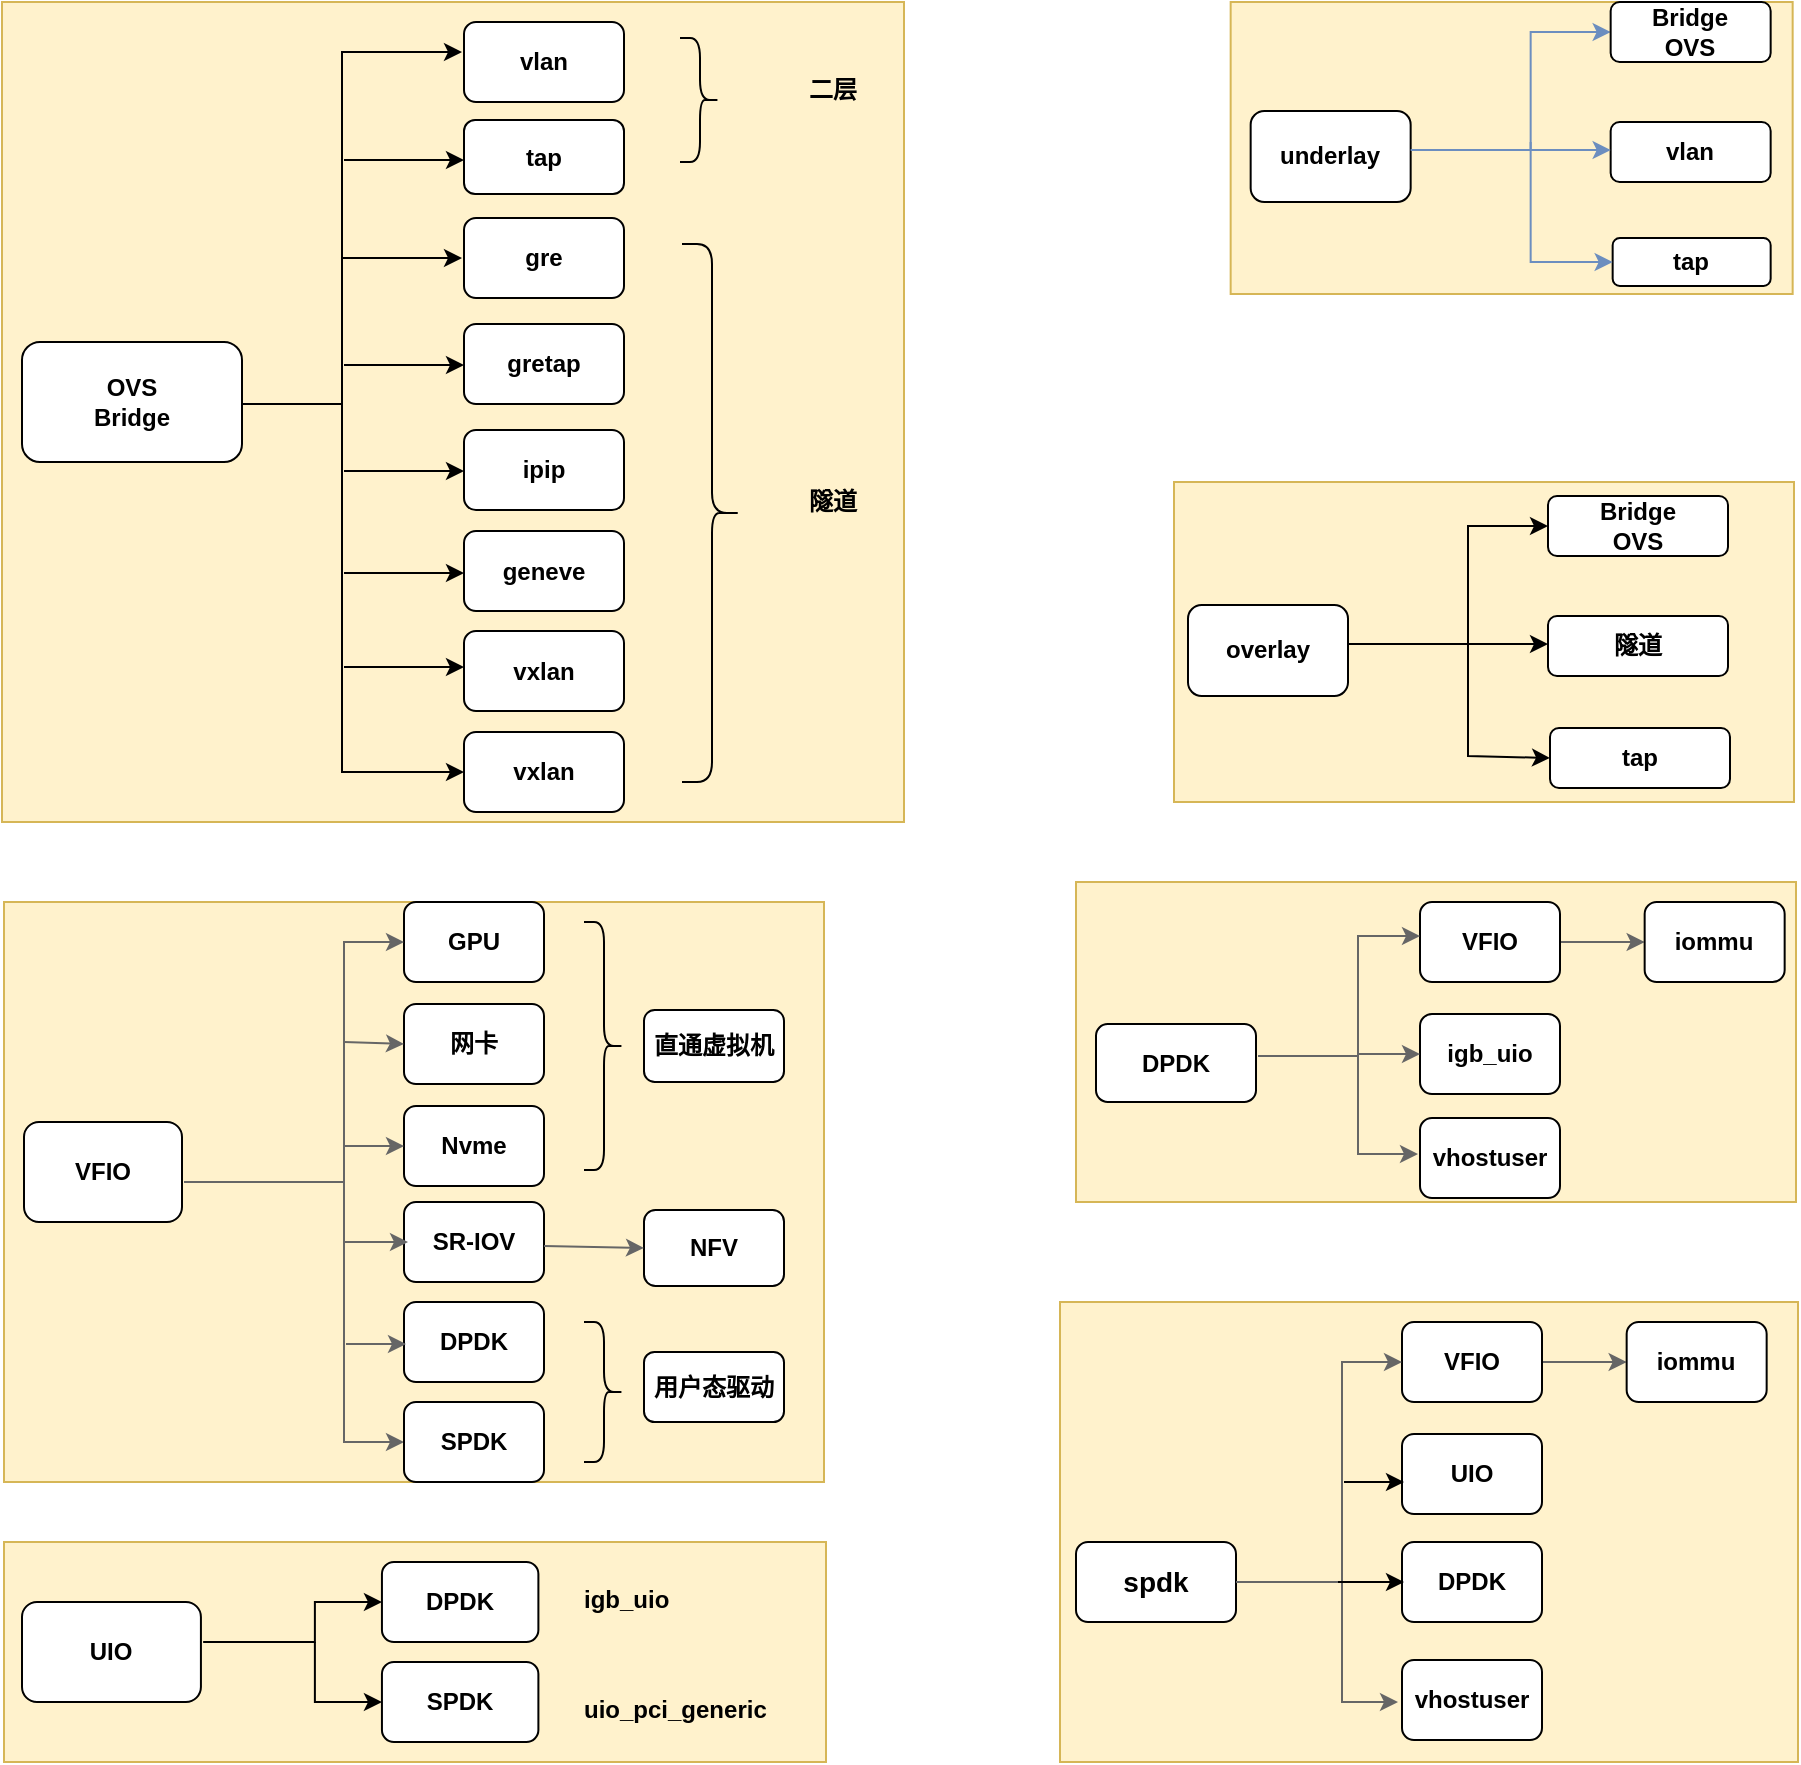 <mxfile version="26.0.11">
  <diagram name="第 1 页" id="yakwvydarUJN9PNss9ac">
    <mxGraphModel dx="1242" dy="803" grid="1" gridSize="10" guides="1" tooltips="1" connect="1" arrows="1" fold="1" page="1" pageScale="1" pageWidth="827" pageHeight="1169" math="0" shadow="0">
      <root>
        <mxCell id="0" />
        <mxCell id="1" parent="0" />
        <mxCell id="azY0l1WAuqeX0dvuz0EE-113" value="" style="group;fillColor=#fff2cc;strokeColor=#d6b656;" vertex="1" connectable="0" parent="1">
          <mxGeometry x="693.33" y="110" width="281" height="146" as="geometry" />
        </mxCell>
        <mxCell id="azY0l1WAuqeX0dvuz0EE-97" value="underlay" style="rounded=1;whiteSpace=wrap;html=1;fontStyle=1;" vertex="1" parent="azY0l1WAuqeX0dvuz0EE-113">
          <mxGeometry x="10" y="54.5" width="80" height="45.5" as="geometry" />
        </mxCell>
        <mxCell id="azY0l1WAuqeX0dvuz0EE-99" value="" style="endArrow=classic;html=1;rounded=0;entryX=0;entryY=0.5;entryDx=0;entryDy=0;fillColor=#dae8fc;strokeColor=#6c8ebf;" edge="1" parent="azY0l1WAuqeX0dvuz0EE-113" target="azY0l1WAuqeX0dvuz0EE-100">
          <mxGeometry width="50" height="50" relative="1" as="geometry">
            <mxPoint x="90" y="74" as="sourcePoint" />
            <mxPoint x="190" y="-1" as="targetPoint" />
            <Array as="points">
              <mxPoint x="120" y="74" />
              <mxPoint x="150" y="74" />
              <mxPoint x="150" y="15" />
            </Array>
          </mxGeometry>
        </mxCell>
        <mxCell id="azY0l1WAuqeX0dvuz0EE-100" value="Bridge&lt;div&gt;OVS&lt;/div&gt;" style="rounded=1;whiteSpace=wrap;html=1;fontStyle=1;" vertex="1" parent="azY0l1WAuqeX0dvuz0EE-113">
          <mxGeometry x="190" width="80" height="30" as="geometry" />
        </mxCell>
        <mxCell id="azY0l1WAuqeX0dvuz0EE-101" value="vlan" style="rounded=1;whiteSpace=wrap;html=1;fontStyle=1;" vertex="1" parent="azY0l1WAuqeX0dvuz0EE-113">
          <mxGeometry x="190" y="60" width="80" height="30" as="geometry" />
        </mxCell>
        <mxCell id="azY0l1WAuqeX0dvuz0EE-103" value="tap" style="rounded=1;whiteSpace=wrap;html=1;fontStyle=1;" vertex="1" parent="azY0l1WAuqeX0dvuz0EE-113">
          <mxGeometry x="191" y="118" width="79" height="24" as="geometry" />
        </mxCell>
        <mxCell id="azY0l1WAuqeX0dvuz0EE-104" value="" style="endArrow=classic;html=1;rounded=0;entryX=0;entryY=0.5;entryDx=0;entryDy=0;fillColor=#dae8fc;strokeColor=#6c8ebf;" edge="1" parent="azY0l1WAuqeX0dvuz0EE-113" target="azY0l1WAuqeX0dvuz0EE-103">
          <mxGeometry width="50" height="50" relative="1" as="geometry">
            <mxPoint x="150" y="70" as="sourcePoint" />
            <mxPoint x="210" y="160" as="targetPoint" />
            <Array as="points">
              <mxPoint x="150" y="130" />
            </Array>
          </mxGeometry>
        </mxCell>
        <mxCell id="azY0l1WAuqeX0dvuz0EE-105" value="" style="endArrow=classic;html=1;rounded=0;fillColor=#dae8fc;strokeColor=#6c8ebf;" edge="1" parent="azY0l1WAuqeX0dvuz0EE-113">
          <mxGeometry width="50" height="50" relative="1" as="geometry">
            <mxPoint x="150" y="74" as="sourcePoint" />
            <mxPoint x="190" y="74" as="targetPoint" />
          </mxGeometry>
        </mxCell>
        <mxCell id="azY0l1WAuqeX0dvuz0EE-127" value="" style="group;fillColor=#fff2cc;strokeColor=#d6b656;" vertex="1" connectable="0" parent="1">
          <mxGeometry x="608" y="760" width="369" height="230" as="geometry" />
        </mxCell>
        <mxCell id="azY0l1WAuqeX0dvuz0EE-89" value="" style="group;fillColor=#fff2cc;strokeColor=#d6b656;container=0;" vertex="1" connectable="0" parent="azY0l1WAuqeX0dvuz0EE-127">
          <mxGeometry width="369" height="230" as="geometry" />
        </mxCell>
        <mxCell id="azY0l1WAuqeX0dvuz0EE-57" value="spdk" style="rounded=1;whiteSpace=wrap;html=1;fontStyle=1;fontSize=14;" vertex="1" parent="azY0l1WAuqeX0dvuz0EE-127">
          <mxGeometry x="8" y="120" width="80" height="40" as="geometry" />
        </mxCell>
        <mxCell id="azY0l1WAuqeX0dvuz0EE-75" value="" style="edgeStyle=orthogonalEdgeStyle;rounded=0;orthogonalLoop=1;jettySize=auto;html=1;fillColor=#f5f5f5;strokeColor=#666666;" edge="1" parent="azY0l1WAuqeX0dvuz0EE-127" source="azY0l1WAuqeX0dvuz0EE-76" target="azY0l1WAuqeX0dvuz0EE-80">
          <mxGeometry relative="1" as="geometry" />
        </mxCell>
        <mxCell id="azY0l1WAuqeX0dvuz0EE-76" value="&lt;font&gt;VFIO&lt;/font&gt;" style="rounded=1;whiteSpace=wrap;html=1;fontStyle=1;" vertex="1" parent="azY0l1WAuqeX0dvuz0EE-127">
          <mxGeometry x="171" y="10" width="70" height="40" as="geometry" />
        </mxCell>
        <mxCell id="azY0l1WAuqeX0dvuz0EE-77" value="&lt;font&gt;UIO&lt;/font&gt;" style="rounded=1;whiteSpace=wrap;html=1;fontStyle=1;" vertex="1" parent="azY0l1WAuqeX0dvuz0EE-127">
          <mxGeometry x="171" y="66" width="70" height="40" as="geometry" />
        </mxCell>
        <mxCell id="azY0l1WAuqeX0dvuz0EE-78" value="" style="endArrow=classic;html=1;rounded=0;entryX=0;entryY=0.5;entryDx=0;entryDy=0;exitX=1;exitY=0.5;exitDx=0;exitDy=0;fillColor=#f5f5f5;strokeColor=#666666;" edge="1" parent="azY0l1WAuqeX0dvuz0EE-127" target="azY0l1WAuqeX0dvuz0EE-76" source="azY0l1WAuqeX0dvuz0EE-57">
          <mxGeometry width="50" height="50" relative="1" as="geometry">
            <mxPoint x="91" y="50" as="sourcePoint" />
            <mxPoint x="141" as="targetPoint" />
            <Array as="points">
              <mxPoint x="141" y="140" />
              <mxPoint x="141" y="90" />
              <mxPoint x="141" y="30" />
            </Array>
          </mxGeometry>
        </mxCell>
        <mxCell id="azY0l1WAuqeX0dvuz0EE-79" value="" style="endArrow=classic;html=1;rounded=0;fillColor=#f5f5f5;strokeColor=#666666;" edge="1" parent="azY0l1WAuqeX0dvuz0EE-127">
          <mxGeometry width="50" height="50" relative="1" as="geometry">
            <mxPoint x="141" y="80" as="sourcePoint" />
            <mxPoint x="169" y="200" as="targetPoint" />
            <Array as="points">
              <mxPoint x="141" y="140" />
              <mxPoint x="141" y="200" />
            </Array>
          </mxGeometry>
        </mxCell>
        <mxCell id="azY0l1WAuqeX0dvuz0EE-80" value="&lt;font&gt;iommu&lt;/font&gt;" style="rounded=1;whiteSpace=wrap;html=1;fontStyle=1;" vertex="1" parent="azY0l1WAuqeX0dvuz0EE-127">
          <mxGeometry x="283.33" y="10" width="70" height="40" as="geometry" />
        </mxCell>
        <mxCell id="azY0l1WAuqeX0dvuz0EE-82" value="&lt;font&gt;vhostuser&lt;/font&gt;" style="rounded=1;whiteSpace=wrap;html=1;fontStyle=1;" vertex="1" parent="azY0l1WAuqeX0dvuz0EE-127">
          <mxGeometry x="171" y="179" width="70" height="40" as="geometry" />
        </mxCell>
        <mxCell id="azY0l1WAuqeX0dvuz0EE-121" value="" style="endArrow=classic;html=1;rounded=0;" edge="1" parent="azY0l1WAuqeX0dvuz0EE-127">
          <mxGeometry width="50" height="50" relative="1" as="geometry">
            <mxPoint x="142" y="90" as="sourcePoint" />
            <mxPoint x="172" y="90" as="targetPoint" />
          </mxGeometry>
        </mxCell>
        <mxCell id="azY0l1WAuqeX0dvuz0EE-122" value="&lt;font&gt;DPDK&lt;/font&gt;" style="rounded=1;whiteSpace=wrap;html=1;fontStyle=1;" vertex="1" parent="azY0l1WAuqeX0dvuz0EE-127">
          <mxGeometry x="171" y="120" width="70" height="40" as="geometry" />
        </mxCell>
        <mxCell id="azY0l1WAuqeX0dvuz0EE-125" value="" style="endArrow=classic;html=1;rounded=0;" edge="1" parent="azY0l1WAuqeX0dvuz0EE-127">
          <mxGeometry width="50" height="50" relative="1" as="geometry">
            <mxPoint x="139" y="140" as="sourcePoint" />
            <mxPoint x="172" y="140" as="targetPoint" />
          </mxGeometry>
        </mxCell>
        <mxCell id="azY0l1WAuqeX0dvuz0EE-133" value="" style="group" vertex="1" connectable="0" parent="1">
          <mxGeometry x="80" y="880" width="411" height="110" as="geometry" />
        </mxCell>
        <mxCell id="azY0l1WAuqeX0dvuz0EE-87" value="" style="group;fillColor=#fff2cc;strokeColor=#d6b656;container=0;" vertex="1" connectable="0" parent="azY0l1WAuqeX0dvuz0EE-133">
          <mxGeometry width="411" height="110" as="geometry" />
        </mxCell>
        <mxCell id="azY0l1WAuqeX0dvuz0EE-50" value="UIO" style="rounded=1;whiteSpace=wrap;html=1;fontStyle=1" vertex="1" parent="azY0l1WAuqeX0dvuz0EE-133">
          <mxGeometry x="9" y="30" width="89.46" height="50" as="geometry" />
        </mxCell>
        <mxCell id="azY0l1WAuqeX0dvuz0EE-51" value="DPDK" style="rounded=1;whiteSpace=wrap;html=1;fontStyle=1" vertex="1" parent="azY0l1WAuqeX0dvuz0EE-133">
          <mxGeometry x="188.971" y="10" width="78.223" height="40" as="geometry" />
        </mxCell>
        <mxCell id="azY0l1WAuqeX0dvuz0EE-52" value="SPDK" style="rounded=1;whiteSpace=wrap;html=1;fontStyle=1" vertex="1" parent="azY0l1WAuqeX0dvuz0EE-133">
          <mxGeometry x="188.971" y="60" width="78.223" height="40" as="geometry" />
        </mxCell>
        <mxCell id="azY0l1WAuqeX0dvuz0EE-53" value="uio_pci_generic" style="text;whiteSpace=wrap;fontStyle=1" vertex="1" parent="azY0l1WAuqeX0dvuz0EE-133">
          <mxGeometry x="288.43" y="70" width="100.573" height="30" as="geometry" />
        </mxCell>
        <mxCell id="azY0l1WAuqeX0dvuz0EE-54" value="igb_uio" style="text;whiteSpace=wrap;fontStyle=1" vertex="1" parent="azY0l1WAuqeX0dvuz0EE-133">
          <mxGeometry x="288.427" y="15" width="100.573" height="30" as="geometry" />
        </mxCell>
        <mxCell id="azY0l1WAuqeX0dvuz0EE-55" value="" style="endArrow=classic;html=1;rounded=0;entryX=0;entryY=0.5;entryDx=0;entryDy=0;" edge="1" parent="azY0l1WAuqeX0dvuz0EE-133" target="azY0l1WAuqeX0dvuz0EE-51">
          <mxGeometry width="50" height="50" relative="1" as="geometry">
            <mxPoint x="99.573" y="50" as="sourcePoint" />
            <mxPoint x="155.447" as="targetPoint" />
            <Array as="points">
              <mxPoint x="155.447" y="50" />
              <mxPoint x="155.447" y="30" />
            </Array>
          </mxGeometry>
        </mxCell>
        <mxCell id="azY0l1WAuqeX0dvuz0EE-56" value="" style="endArrow=classic;html=1;rounded=0;" edge="1" parent="azY0l1WAuqeX0dvuz0EE-133">
          <mxGeometry width="50" height="50" relative="1" as="geometry">
            <mxPoint x="155.447" y="50" as="sourcePoint" />
            <mxPoint x="188.971" y="80" as="targetPoint" />
            <Array as="points">
              <mxPoint x="155.447" y="80" />
            </Array>
          </mxGeometry>
        </mxCell>
        <mxCell id="azY0l1WAuqeX0dvuz0EE-134" value="" style="group" vertex="1" connectable="0" parent="1">
          <mxGeometry x="662" y="350" width="310" height="160" as="geometry" />
        </mxCell>
        <mxCell id="azY0l1WAuqeX0dvuz0EE-115" value="" style="group;fillColor=#fff2cc;strokeColor=#d6b656;container=0;" vertex="1" connectable="0" parent="azY0l1WAuqeX0dvuz0EE-134">
          <mxGeometry x="3" width="310" height="160" as="geometry" />
        </mxCell>
        <mxCell id="azY0l1WAuqeX0dvuz0EE-106" value="overlay" style="rounded=1;whiteSpace=wrap;html=1;fontStyle=1" vertex="1" parent="azY0l1WAuqeX0dvuz0EE-134">
          <mxGeometry x="10" y="61.5" width="80" height="45.5" as="geometry" />
        </mxCell>
        <mxCell id="azY0l1WAuqeX0dvuz0EE-107" value="" style="endArrow=classic;html=1;rounded=0;entryX=0;entryY=0.5;entryDx=0;entryDy=0;" edge="1" parent="azY0l1WAuqeX0dvuz0EE-134" target="azY0l1WAuqeX0dvuz0EE-108">
          <mxGeometry width="50" height="50" relative="1" as="geometry">
            <mxPoint x="90" y="81" as="sourcePoint" />
            <mxPoint x="190" y="6" as="targetPoint" />
            <Array as="points">
              <mxPoint x="120" y="81" />
              <mxPoint x="150" y="81" />
              <mxPoint x="150" y="22" />
            </Array>
          </mxGeometry>
        </mxCell>
        <mxCell id="azY0l1WAuqeX0dvuz0EE-108" value="Bridge&lt;div&gt;OVS&lt;/div&gt;" style="rounded=1;whiteSpace=wrap;html=1;fontStyle=1" vertex="1" parent="azY0l1WAuqeX0dvuz0EE-134">
          <mxGeometry x="190" y="7" width="90" height="30" as="geometry" />
        </mxCell>
        <mxCell id="azY0l1WAuqeX0dvuz0EE-109" value="隧道" style="rounded=1;whiteSpace=wrap;html=1;fontStyle=1" vertex="1" parent="azY0l1WAuqeX0dvuz0EE-134">
          <mxGeometry x="190" y="67" width="90" height="30" as="geometry" />
        </mxCell>
        <mxCell id="azY0l1WAuqeX0dvuz0EE-110" value="tap" style="rounded=1;whiteSpace=wrap;html=1;fontStyle=1" vertex="1" parent="azY0l1WAuqeX0dvuz0EE-134">
          <mxGeometry x="191" y="123" width="90" height="30" as="geometry" />
        </mxCell>
        <mxCell id="azY0l1WAuqeX0dvuz0EE-111" value="" style="endArrow=classic;html=1;rounded=0;entryX=0;entryY=0.5;entryDx=0;entryDy=0;" edge="1" parent="azY0l1WAuqeX0dvuz0EE-134" target="azY0l1WAuqeX0dvuz0EE-110">
          <mxGeometry width="50" height="50" relative="1" as="geometry">
            <mxPoint x="150" y="77" as="sourcePoint" />
            <mxPoint x="210" y="167" as="targetPoint" />
            <Array as="points">
              <mxPoint x="150" y="137" />
            </Array>
          </mxGeometry>
        </mxCell>
        <mxCell id="azY0l1WAuqeX0dvuz0EE-112" value="" style="endArrow=classic;html=1;rounded=0;" edge="1" parent="azY0l1WAuqeX0dvuz0EE-134">
          <mxGeometry width="50" height="50" relative="1" as="geometry">
            <mxPoint x="150" y="81" as="sourcePoint" />
            <mxPoint x="190" y="81" as="targetPoint" />
          </mxGeometry>
        </mxCell>
        <mxCell id="azY0l1WAuqeX0dvuz0EE-135" value="" style="group" vertex="1" connectable="0" parent="1">
          <mxGeometry x="80" y="560" width="410" height="290" as="geometry" />
        </mxCell>
        <mxCell id="azY0l1WAuqeX0dvuz0EE-98" value="" style="group;fillColor=#fff2cc;strokeColor=#d6b656;container=0;" vertex="1" connectable="0" parent="azY0l1WAuqeX0dvuz0EE-135">
          <mxGeometry width="410" height="290" as="geometry" />
        </mxCell>
        <mxCell id="azY0l1WAuqeX0dvuz0EE-35" value="VFIO" style="rounded=1;whiteSpace=wrap;html=1;fontStyle=1;" vertex="1" parent="azY0l1WAuqeX0dvuz0EE-135">
          <mxGeometry x="10" y="110" width="79" height="50" as="geometry" />
        </mxCell>
        <mxCell id="azY0l1WAuqeX0dvuz0EE-36" value="GPU" style="rounded=1;whiteSpace=wrap;html=1;fontStyle=1;" vertex="1" parent="azY0l1WAuqeX0dvuz0EE-135">
          <mxGeometry x="200" width="70" height="40" as="geometry" />
        </mxCell>
        <mxCell id="azY0l1WAuqeX0dvuz0EE-37" value="网卡" style="rounded=1;whiteSpace=wrap;html=1;fontStyle=1;" vertex="1" parent="azY0l1WAuqeX0dvuz0EE-135">
          <mxGeometry x="200" y="51" width="70" height="40" as="geometry" />
        </mxCell>
        <mxCell id="azY0l1WAuqeX0dvuz0EE-38" value="Nvme" style="rounded=1;whiteSpace=wrap;html=1;fontStyle=1;" vertex="1" parent="azY0l1WAuqeX0dvuz0EE-135">
          <mxGeometry x="200" y="102" width="70" height="40" as="geometry" />
        </mxCell>
        <mxCell id="azY0l1WAuqeX0dvuz0EE-39" value="SR-IOV" style="rounded=1;whiteSpace=wrap;html=1;fontStyle=1;" vertex="1" parent="azY0l1WAuqeX0dvuz0EE-135">
          <mxGeometry x="200" y="150" width="70" height="40" as="geometry" />
        </mxCell>
        <mxCell id="azY0l1WAuqeX0dvuz0EE-40" value="DPDK" style="rounded=1;whiteSpace=wrap;html=1;fontStyle=1;" vertex="1" parent="azY0l1WAuqeX0dvuz0EE-135">
          <mxGeometry x="200" y="200" width="70" height="40" as="geometry" />
        </mxCell>
        <mxCell id="azY0l1WAuqeX0dvuz0EE-41" value="" style="endArrow=classic;html=1;rounded=0;entryX=0;entryY=0.5;entryDx=0;entryDy=0;fontStyle=1;fillColor=#f5f5f5;strokeColor=#666666;" edge="1" parent="azY0l1WAuqeX0dvuz0EE-135" target="azY0l1WAuqeX0dvuz0EE-36">
          <mxGeometry width="50" height="50" relative="1" as="geometry">
            <mxPoint x="90" y="140" as="sourcePoint" />
            <mxPoint x="140" y="30" as="targetPoint" />
            <Array as="points">
              <mxPoint x="170" y="140" />
              <mxPoint x="170" y="70" />
              <mxPoint x="170" y="20" />
            </Array>
          </mxGeometry>
        </mxCell>
        <mxCell id="azY0l1WAuqeX0dvuz0EE-42" value="" style="endArrow=classic;html=1;rounded=0;entryX=0;entryY=0.5;entryDx=0;entryDy=0;fontStyle=1;fillColor=#f5f5f5;strokeColor=#666666;" edge="1" parent="azY0l1WAuqeX0dvuz0EE-135" target="azY0l1WAuqeX0dvuz0EE-43">
          <mxGeometry width="50" height="50" relative="1" as="geometry">
            <mxPoint x="170" y="140" as="sourcePoint" />
            <mxPoint x="150" y="250" as="targetPoint" />
            <Array as="points">
              <mxPoint x="170" y="220" />
              <mxPoint x="170" y="270" />
            </Array>
          </mxGeometry>
        </mxCell>
        <mxCell id="azY0l1WAuqeX0dvuz0EE-43" value="SPDK" style="rounded=1;whiteSpace=wrap;html=1;fontStyle=1;" vertex="1" parent="azY0l1WAuqeX0dvuz0EE-135">
          <mxGeometry x="200" y="250" width="70" height="40" as="geometry" />
        </mxCell>
        <mxCell id="azY0l1WAuqeX0dvuz0EE-44" value="" style="endArrow=classic;html=1;rounded=0;entryX=0;entryY=0.5;entryDx=0;entryDy=0;fontStyle=1;fillColor=#f5f5f5;strokeColor=#666666;" edge="1" parent="azY0l1WAuqeX0dvuz0EE-135" target="azY0l1WAuqeX0dvuz0EE-37">
          <mxGeometry width="50" height="50" relative="1" as="geometry">
            <mxPoint x="170" y="70" as="sourcePoint" />
            <mxPoint x="420" y="40" as="targetPoint" />
          </mxGeometry>
        </mxCell>
        <mxCell id="azY0l1WAuqeX0dvuz0EE-45" value="" style="endArrow=classic;html=1;rounded=0;fontStyle=1;fillColor=#f5f5f5;strokeColor=#666666;" edge="1" parent="azY0l1WAuqeX0dvuz0EE-135">
          <mxGeometry width="50" height="50" relative="1" as="geometry">
            <mxPoint x="170" y="122" as="sourcePoint" />
            <mxPoint x="200" y="122" as="targetPoint" />
          </mxGeometry>
        </mxCell>
        <mxCell id="azY0l1WAuqeX0dvuz0EE-46" value="" style="endArrow=classic;html=1;rounded=0;entryX=0;entryY=0.5;entryDx=0;entryDy=0;fontStyle=1;fillColor=#f5f5f5;strokeColor=#666666;" edge="1" parent="azY0l1WAuqeX0dvuz0EE-135">
          <mxGeometry width="50" height="50" relative="1" as="geometry">
            <mxPoint x="170" y="170" as="sourcePoint" />
            <mxPoint x="202" y="170" as="targetPoint" />
          </mxGeometry>
        </mxCell>
        <mxCell id="azY0l1WAuqeX0dvuz0EE-49" value="" style="endArrow=classic;html=1;rounded=0;fontStyle=1;fillColor=#f5f5f5;strokeColor=#666666;" edge="1" parent="azY0l1WAuqeX0dvuz0EE-135">
          <mxGeometry width="50" height="50" relative="1" as="geometry">
            <mxPoint x="171" y="221" as="sourcePoint" />
            <mxPoint x="201" y="221" as="targetPoint" />
          </mxGeometry>
        </mxCell>
        <mxCell id="azY0l1WAuqeX0dvuz0EE-91" value="NFV" style="rounded=1;whiteSpace=wrap;html=1;fontStyle=1;" vertex="1" parent="azY0l1WAuqeX0dvuz0EE-135">
          <mxGeometry x="320" y="154" width="70" height="38" as="geometry" />
        </mxCell>
        <mxCell id="azY0l1WAuqeX0dvuz0EE-93" value="" style="endArrow=classic;html=1;rounded=0;fontStyle=1;entryX=0;entryY=0.5;entryDx=0;entryDy=0;fillColor=#f5f5f5;strokeColor=#666666;" edge="1" parent="azY0l1WAuqeX0dvuz0EE-135" target="azY0l1WAuqeX0dvuz0EE-91">
          <mxGeometry width="50" height="50" relative="1" as="geometry">
            <mxPoint x="270" y="172" as="sourcePoint" />
            <mxPoint x="300" y="172" as="targetPoint" />
          </mxGeometry>
        </mxCell>
        <mxCell id="azY0l1WAuqeX0dvuz0EE-128" value="" style="shape=curlyBracket;whiteSpace=wrap;html=1;rounded=1;flipH=1;labelPosition=right;verticalLabelPosition=middle;align=left;verticalAlign=middle;" vertex="1" parent="azY0l1WAuqeX0dvuz0EE-135">
          <mxGeometry x="290" y="10" width="20" height="124" as="geometry" />
        </mxCell>
        <mxCell id="azY0l1WAuqeX0dvuz0EE-129" value="" style="shape=curlyBracket;whiteSpace=wrap;html=1;rounded=1;flipH=1;labelPosition=right;verticalLabelPosition=middle;align=left;verticalAlign=middle;" vertex="1" parent="azY0l1WAuqeX0dvuz0EE-135">
          <mxGeometry x="290" y="210" width="20" height="70" as="geometry" />
        </mxCell>
        <mxCell id="azY0l1WAuqeX0dvuz0EE-131" value="直通虚拟机" style="rounded=1;whiteSpace=wrap;html=1;fontStyle=1;" vertex="1" parent="azY0l1WAuqeX0dvuz0EE-135">
          <mxGeometry x="320" y="54" width="70" height="36" as="geometry" />
        </mxCell>
        <mxCell id="azY0l1WAuqeX0dvuz0EE-132" value="用户态驱动" style="rounded=1;whiteSpace=wrap;html=1;fontStyle=1;" vertex="1" parent="azY0l1WAuqeX0dvuz0EE-135">
          <mxGeometry x="320" y="225" width="70" height="35" as="geometry" />
        </mxCell>
        <mxCell id="azY0l1WAuqeX0dvuz0EE-136" value="" style="group" vertex="1" connectable="0" parent="1">
          <mxGeometry x="79" y="110" width="451" height="410" as="geometry" />
        </mxCell>
        <mxCell id="azY0l1WAuqeX0dvuz0EE-33" value="" style="group;fillColor=#fff2cc;strokeColor=#d6b656;container=0;" vertex="1" connectable="0" parent="azY0l1WAuqeX0dvuz0EE-136">
          <mxGeometry width="451" height="410" as="geometry" />
        </mxCell>
        <mxCell id="azY0l1WAuqeX0dvuz0EE-2" value="&lt;b&gt;OVS&lt;/b&gt;&lt;div&gt;&lt;b&gt;Bridge&lt;/b&gt;&lt;/div&gt;" style="rounded=1;whiteSpace=wrap;html=1;" vertex="1" parent="azY0l1WAuqeX0dvuz0EE-136">
          <mxGeometry x="10" y="170" width="110" height="60" as="geometry" />
        </mxCell>
        <mxCell id="azY0l1WAuqeX0dvuz0EE-3" value="vlan" style="rounded=1;whiteSpace=wrap;html=1;fontStyle=1" vertex="1" parent="azY0l1WAuqeX0dvuz0EE-136">
          <mxGeometry x="231" y="10" width="80" height="40" as="geometry" />
        </mxCell>
        <mxCell id="azY0l1WAuqeX0dvuz0EE-6" value="tap" style="rounded=1;whiteSpace=wrap;html=1;fontStyle=1" vertex="1" parent="azY0l1WAuqeX0dvuz0EE-136">
          <mxGeometry x="231" y="59" width="80" height="37" as="geometry" />
        </mxCell>
        <mxCell id="azY0l1WAuqeX0dvuz0EE-7" value="gre" style="rounded=1;whiteSpace=wrap;html=1;fontStyle=1" vertex="1" parent="azY0l1WAuqeX0dvuz0EE-136">
          <mxGeometry x="231" y="108" width="80" height="40" as="geometry" />
        </mxCell>
        <mxCell id="azY0l1WAuqeX0dvuz0EE-8" value="gretap" style="rounded=1;whiteSpace=wrap;html=1;fontStyle=1" vertex="1" parent="azY0l1WAuqeX0dvuz0EE-136">
          <mxGeometry x="231" y="161" width="80" height="40" as="geometry" />
        </mxCell>
        <mxCell id="azY0l1WAuqeX0dvuz0EE-9" value="geneve" style="rounded=1;whiteSpace=wrap;html=1;fontStyle=1" vertex="1" parent="azY0l1WAuqeX0dvuz0EE-136">
          <mxGeometry x="231" y="264.5" width="80" height="40" as="geometry" />
        </mxCell>
        <mxCell id="azY0l1WAuqeX0dvuz0EE-10" value="vxlan" style="rounded=1;whiteSpace=wrap;html=1;fontStyle=1" vertex="1" parent="azY0l1WAuqeX0dvuz0EE-136">
          <mxGeometry x="231" y="314.5" width="80" height="40" as="geometry" />
        </mxCell>
        <mxCell id="azY0l1WAuqeX0dvuz0EE-11" value="vxlan" style="rounded=1;whiteSpace=wrap;html=1;fontStyle=1" vertex="1" parent="azY0l1WAuqeX0dvuz0EE-136">
          <mxGeometry x="231" y="365" width="80" height="40" as="geometry" />
        </mxCell>
        <mxCell id="azY0l1WAuqeX0dvuz0EE-12" value="ipip" style="rounded=1;whiteSpace=wrap;html=1;fontStyle=1" vertex="1" parent="azY0l1WAuqeX0dvuz0EE-136">
          <mxGeometry x="231" y="214" width="80" height="40" as="geometry" />
        </mxCell>
        <mxCell id="azY0l1WAuqeX0dvuz0EE-13" value="" style="edgeStyle=orthogonalEdgeStyle;rounded=0;orthogonalLoop=1;jettySize=auto;html=1;" edge="1" parent="azY0l1WAuqeX0dvuz0EE-136">
          <mxGeometry relative="1" as="geometry">
            <mxPoint x="120" y="201" as="sourcePoint" />
            <mxPoint x="230" y="25" as="targetPoint" />
            <Array as="points">
              <mxPoint x="170" y="201" />
              <mxPoint x="170" y="25" />
            </Array>
          </mxGeometry>
        </mxCell>
        <mxCell id="azY0l1WAuqeX0dvuz0EE-15" value="" style="endArrow=classic;html=1;rounded=0;entryX=0;entryY=0.5;entryDx=0;entryDy=0;" edge="1" parent="azY0l1WAuqeX0dvuz0EE-136" target="azY0l1WAuqeX0dvuz0EE-11">
          <mxGeometry width="50" height="50" relative="1" as="geometry">
            <mxPoint x="170" y="200" as="sourcePoint" />
            <mxPoint x="130" y="390" as="targetPoint" />
            <Array as="points">
              <mxPoint x="170" y="385" />
            </Array>
          </mxGeometry>
        </mxCell>
        <mxCell id="azY0l1WAuqeX0dvuz0EE-16" value="" style="endArrow=classic;html=1;rounded=0;" edge="1" parent="azY0l1WAuqeX0dvuz0EE-136">
          <mxGeometry width="50" height="50" relative="1" as="geometry">
            <mxPoint x="170" y="128" as="sourcePoint" />
            <mxPoint x="230" y="128" as="targetPoint" />
          </mxGeometry>
        </mxCell>
        <mxCell id="azY0l1WAuqeX0dvuz0EE-18" value="" style="endArrow=classic;html=1;rounded=0;" edge="1" parent="azY0l1WAuqeX0dvuz0EE-136">
          <mxGeometry width="50" height="50" relative="1" as="geometry">
            <mxPoint x="171" y="181.5" as="sourcePoint" />
            <mxPoint x="231" y="181.5" as="targetPoint" />
          </mxGeometry>
        </mxCell>
        <mxCell id="azY0l1WAuqeX0dvuz0EE-21" value="" style="endArrow=classic;html=1;rounded=0;" edge="1" parent="azY0l1WAuqeX0dvuz0EE-136">
          <mxGeometry width="50" height="50" relative="1" as="geometry">
            <mxPoint x="171" y="79" as="sourcePoint" />
            <mxPoint x="231" y="79" as="targetPoint" />
          </mxGeometry>
        </mxCell>
        <mxCell id="azY0l1WAuqeX0dvuz0EE-22" value="" style="endArrow=classic;html=1;rounded=0;" edge="1" parent="azY0l1WAuqeX0dvuz0EE-136">
          <mxGeometry width="50" height="50" relative="1" as="geometry">
            <mxPoint x="171" y="234.5" as="sourcePoint" />
            <mxPoint x="231" y="234.5" as="targetPoint" />
          </mxGeometry>
        </mxCell>
        <mxCell id="azY0l1WAuqeX0dvuz0EE-23" value="" style="endArrow=classic;html=1;rounded=0;" edge="1" parent="azY0l1WAuqeX0dvuz0EE-136">
          <mxGeometry width="50" height="50" relative="1" as="geometry">
            <mxPoint x="171" y="285.5" as="sourcePoint" />
            <mxPoint x="231" y="285.5" as="targetPoint" />
          </mxGeometry>
        </mxCell>
        <mxCell id="azY0l1WAuqeX0dvuz0EE-24" value="" style="endArrow=classic;html=1;rounded=0;" edge="1" parent="azY0l1WAuqeX0dvuz0EE-136">
          <mxGeometry width="50" height="50" relative="1" as="geometry">
            <mxPoint x="171" y="332.5" as="sourcePoint" />
            <mxPoint x="231" y="332.5" as="targetPoint" />
          </mxGeometry>
        </mxCell>
        <mxCell id="azY0l1WAuqeX0dvuz0EE-27" value="" style="shape=curlyBracket;whiteSpace=wrap;html=1;rounded=1;flipH=1;labelPosition=right;verticalLabelPosition=middle;align=left;verticalAlign=middle;" vertex="1" parent="azY0l1WAuqeX0dvuz0EE-136">
          <mxGeometry x="340" y="121" width="30" height="269" as="geometry" />
        </mxCell>
        <mxCell id="azY0l1WAuqeX0dvuz0EE-29" value="二层" style="text;html=1;align=center;verticalAlign=middle;resizable=0;points=[];autosize=1;strokeColor=none;fillColor=none;fontStyle=1" vertex="1" parent="azY0l1WAuqeX0dvuz0EE-136">
          <mxGeometry x="390" y="29" width="50" height="30" as="geometry" />
        </mxCell>
        <mxCell id="azY0l1WAuqeX0dvuz0EE-30" value="" style="shape=curlyBracket;whiteSpace=wrap;html=1;rounded=1;flipH=1;labelPosition=right;verticalLabelPosition=middle;align=left;verticalAlign=middle;" vertex="1" parent="azY0l1WAuqeX0dvuz0EE-136">
          <mxGeometry x="339" y="18" width="20" height="62" as="geometry" />
        </mxCell>
        <mxCell id="azY0l1WAuqeX0dvuz0EE-32" value="隧道" style="text;html=1;align=center;verticalAlign=middle;resizable=0;points=[];autosize=1;strokeColor=none;fillColor=none;fontStyle=1" vertex="1" parent="azY0l1WAuqeX0dvuz0EE-136">
          <mxGeometry x="390" y="235" width="50" height="30" as="geometry" />
        </mxCell>
        <mxCell id="azY0l1WAuqeX0dvuz0EE-137" value="" style="group" vertex="1" connectable="0" parent="1">
          <mxGeometry x="616" y="550" width="360" height="160" as="geometry" />
        </mxCell>
        <mxCell id="azY0l1WAuqeX0dvuz0EE-88" value="" style="group;fillColor=#fff2cc;strokeColor=#d6b656;container=0;" vertex="1" connectable="0" parent="azY0l1WAuqeX0dvuz0EE-137">
          <mxGeometry width="360" height="160" as="geometry" />
        </mxCell>
        <mxCell id="azY0l1WAuqeX0dvuz0EE-34" value="DPDK" style="rounded=1;whiteSpace=wrap;html=1;fontStyle=1;" vertex="1" parent="azY0l1WAuqeX0dvuz0EE-137">
          <mxGeometry x="10" y="71" width="80" height="39" as="geometry" />
        </mxCell>
        <mxCell id="azY0l1WAuqeX0dvuz0EE-69" value="" style="edgeStyle=orthogonalEdgeStyle;rounded=0;orthogonalLoop=1;jettySize=auto;html=1;fillColor=#f5f5f5;strokeColor=#666666;" edge="1" parent="azY0l1WAuqeX0dvuz0EE-137" source="azY0l1WAuqeX0dvuz0EE-58" target="azY0l1WAuqeX0dvuz0EE-67">
          <mxGeometry relative="1" as="geometry" />
        </mxCell>
        <mxCell id="azY0l1WAuqeX0dvuz0EE-58" value="&lt;font&gt;VFIO&lt;/font&gt;" style="rounded=1;whiteSpace=wrap;html=1;fontStyle=1;" vertex="1" parent="azY0l1WAuqeX0dvuz0EE-137">
          <mxGeometry x="172" y="10" width="70" height="40" as="geometry" />
        </mxCell>
        <mxCell id="azY0l1WAuqeX0dvuz0EE-59" value="&lt;font&gt;igb_uio&lt;/font&gt;" style="rounded=1;whiteSpace=wrap;html=1;fontStyle=1;" vertex="1" parent="azY0l1WAuqeX0dvuz0EE-137">
          <mxGeometry x="172" y="66" width="70" height="40" as="geometry" />
        </mxCell>
        <mxCell id="azY0l1WAuqeX0dvuz0EE-67" value="&lt;font&gt;iommu&lt;/font&gt;" style="rounded=1;whiteSpace=wrap;html=1;fontStyle=1;" vertex="1" parent="azY0l1WAuqeX0dvuz0EE-137">
          <mxGeometry x="284.33" y="10" width="70" height="40" as="geometry" />
        </mxCell>
        <mxCell id="azY0l1WAuqeX0dvuz0EE-81" value="&lt;font&gt;vhostuser&lt;/font&gt;" style="rounded=1;whiteSpace=wrap;html=1;fontStyle=1;" vertex="1" parent="azY0l1WAuqeX0dvuz0EE-137">
          <mxGeometry x="172" y="118" width="70" height="40" as="geometry" />
        </mxCell>
        <mxCell id="azY0l1WAuqeX0dvuz0EE-83" value="" style="endArrow=classic;html=1;rounded=0;fillColor=#f5f5f5;strokeColor=#666666;" edge="1" parent="azY0l1WAuqeX0dvuz0EE-137">
          <mxGeometry width="50" height="50" relative="1" as="geometry">
            <mxPoint x="91" y="87" as="sourcePoint" />
            <mxPoint x="172" y="27" as="targetPoint" />
            <Array as="points">
              <mxPoint x="141" y="87" />
              <mxPoint x="141" y="27" />
            </Array>
          </mxGeometry>
        </mxCell>
        <mxCell id="azY0l1WAuqeX0dvuz0EE-84" value="" style="endArrow=classic;html=1;rounded=0;fillColor=#f5f5f5;strokeColor=#666666;" edge="1" parent="azY0l1WAuqeX0dvuz0EE-137">
          <mxGeometry width="50" height="50" relative="1" as="geometry">
            <mxPoint x="141" y="86" as="sourcePoint" />
            <mxPoint x="171" y="136" as="targetPoint" />
            <Array as="points">
              <mxPoint x="141" y="136" />
            </Array>
          </mxGeometry>
        </mxCell>
        <mxCell id="azY0l1WAuqeX0dvuz0EE-85" value="" style="endArrow=classic;html=1;rounded=0;entryX=0;entryY=0.5;entryDx=0;entryDy=0;fillColor=#f5f5f5;strokeColor=#666666;" edge="1" parent="azY0l1WAuqeX0dvuz0EE-137" target="azY0l1WAuqeX0dvuz0EE-59">
          <mxGeometry width="50" height="50" relative="1" as="geometry">
            <mxPoint x="141" y="86" as="sourcePoint" />
            <mxPoint x="371" y="66" as="targetPoint" />
          </mxGeometry>
        </mxCell>
      </root>
    </mxGraphModel>
  </diagram>
</mxfile>
